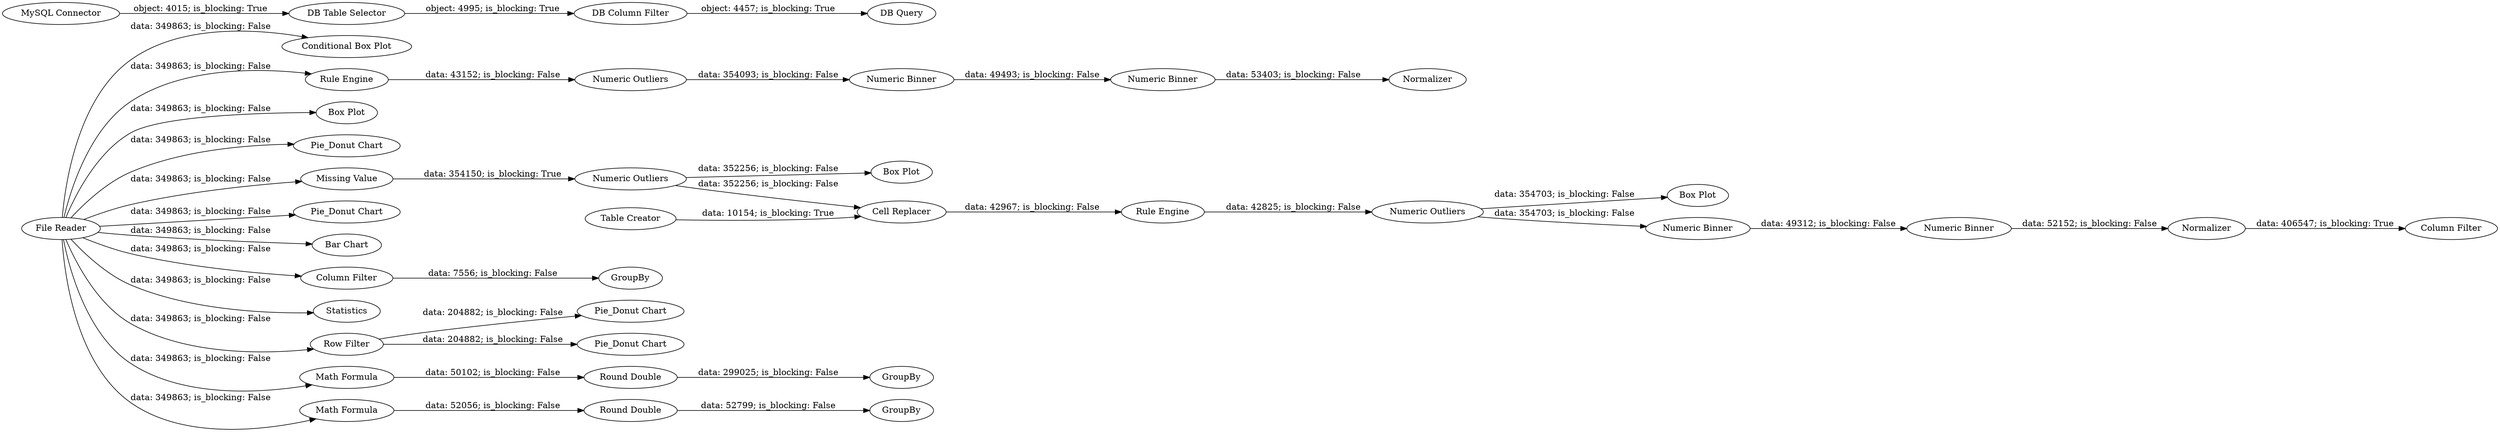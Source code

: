 digraph {
	"-4380997613551784815_63" [label="Conditional Box Plot"]
	"-4380997613551784815_25" [label="Pie_Donut Chart"]
	"-4380997613551784815_31" [label="MySQL Connector"]
	"-4380997613551784815_53" [label="Numeric Binner"]
	"-4380997613551784815_40" [label="Missing Value"]
	"-4380997613551784815_41" [label="Box Plot"]
	"-4380997613551784815_2" [label="Pie_Donut Chart"]
	"-4380997613551784815_44" [label="Numeric Outliers"]
	"-4380997613551784815_52" [label="Rule Engine"]
	"-4380997613551784815_56" [label="Table Creator"]
	"-4380997613551784815_36" [label="DB Query"]
	"-4380997613551784815_43" [label=GroupBy]
	"-4380997613551784815_51" [label="Numeric Outliers"]
	"-4380997613551784815_33" [label="DB Table Selector"]
	"-4380997613551784815_50" [label="Rule Engine"]
	"-4380997613551784815_46" [label="Numeric Binner"]
	"-4380997613551784815_18" [label="Round Double"]
	"-4380997613551784815_61" [label="Column Filter"]
	"-4380997613551784815_28" [label="Pie_Donut Chart"]
	"-4380997613551784815_54" [label=Normalizer]
	"-4380997613551784815_62" [label="Bar Chart"]
	"-4380997613551784815_58" [label="Numeric Outliers"]
	"-4380997613551784815_10" [label="Math Formula"]
	"-4380997613551784815_59" [label="Box Plot"]
	"-4380997613551784815_23" [label="Round Double"]
	"-4380997613551784815_39" [label=Statistics]
	"-4380997613551784815_45" [label="Cell Replacer"]
	"-4380997613551784815_22" [label=GroupBy]
	"-4380997613551784815_21" [label=GroupBy]
	"-4380997613551784815_47" [label="Numeric Binner"]
	"-4380997613551784815_1" [label="File Reader"]
	"-4380997613551784815_49" [label=Normalizer]
	"-4380997613551784815_42" [label="Column Filter"]
	"-4380997613551784815_60" [label="Box Plot"]
	"-4380997613551784815_55" [label="Numeric Binner"]
	"-4380997613551784815_29" [label="Pie_Donut Chart"]
	"-4380997613551784815_27" [label="Row Filter"]
	"-4380997613551784815_5" [label="Math Formula"]
	"-4380997613551784815_35" [label="DB Column Filter"]
	"-4380997613551784815_47" -> "-4380997613551784815_49" [label="data: 53403; is_blocking: False"]
	"-4380997613551784815_1" -> "-4380997613551784815_41" [label="data: 349863; is_blocking: False"]
	"-4380997613551784815_23" -> "-4380997613551784815_22" [label="data: 299025; is_blocking: False"]
	"-4380997613551784815_42" -> "-4380997613551784815_43" [label="data: 7556; is_blocking: False"]
	"-4380997613551784815_58" -> "-4380997613551784815_59" [label="data: 352256; is_blocking: False"]
	"-4380997613551784815_55" -> "-4380997613551784815_53" [label="data: 49312; is_blocking: False"]
	"-4380997613551784815_1" -> "-4380997613551784815_50" [label="data: 349863; is_blocking: False"]
	"-4380997613551784815_52" -> "-4380997613551784815_51" [label="data: 42825; is_blocking: False"]
	"-4380997613551784815_33" -> "-4380997613551784815_35" [label="object: 4995; is_blocking: True"]
	"-4380997613551784815_27" -> "-4380997613551784815_25" [label="data: 204882; is_blocking: False"]
	"-4380997613551784815_44" -> "-4380997613551784815_46" [label="data: 354093; is_blocking: False"]
	"-4380997613551784815_50" -> "-4380997613551784815_44" [label="data: 43152; is_blocking: False"]
	"-4380997613551784815_46" -> "-4380997613551784815_47" [label="data: 49493; is_blocking: False"]
	"-4380997613551784815_51" -> "-4380997613551784815_55" [label="data: 354703; is_blocking: False"]
	"-4380997613551784815_51" -> "-4380997613551784815_60" [label="data: 354703; is_blocking: False"]
	"-4380997613551784815_18" -> "-4380997613551784815_21" [label="data: 52799; is_blocking: False"]
	"-4380997613551784815_35" -> "-4380997613551784815_36" [label="object: 4457; is_blocking: True"]
	"-4380997613551784815_1" -> "-4380997613551784815_27" [label="data: 349863; is_blocking: False"]
	"-4380997613551784815_1" -> "-4380997613551784815_2" [label="data: 349863; is_blocking: False"]
	"-4380997613551784815_58" -> "-4380997613551784815_45" [label="data: 352256; is_blocking: False"]
	"-4380997613551784815_5" -> "-4380997613551784815_18" [label="data: 52056; is_blocking: False"]
	"-4380997613551784815_1" -> "-4380997613551784815_28" [label="data: 349863; is_blocking: False"]
	"-4380997613551784815_45" -> "-4380997613551784815_52" [label="data: 42967; is_blocking: False"]
	"-4380997613551784815_1" -> "-4380997613551784815_63" [label="data: 349863; is_blocking: False"]
	"-4380997613551784815_31" -> "-4380997613551784815_33" [label="object: 4015; is_blocking: True"]
	"-4380997613551784815_1" -> "-4380997613551784815_39" [label="data: 349863; is_blocking: False"]
	"-4380997613551784815_1" -> "-4380997613551784815_62" [label="data: 349863; is_blocking: False"]
	"-4380997613551784815_40" -> "-4380997613551784815_58" [label="data: 354150; is_blocking: True"]
	"-4380997613551784815_27" -> "-4380997613551784815_29" [label="data: 204882; is_blocking: False"]
	"-4380997613551784815_1" -> "-4380997613551784815_40" [label="data: 349863; is_blocking: False"]
	"-4380997613551784815_1" -> "-4380997613551784815_5" [label="data: 349863; is_blocking: False"]
	"-4380997613551784815_54" -> "-4380997613551784815_61" [label="data: 406547; is_blocking: True"]
	"-4380997613551784815_1" -> "-4380997613551784815_42" [label="data: 349863; is_blocking: False"]
	"-4380997613551784815_1" -> "-4380997613551784815_10" [label="data: 349863; is_blocking: False"]
	"-4380997613551784815_56" -> "-4380997613551784815_45" [label="data: 10154; is_blocking: True"]
	"-4380997613551784815_53" -> "-4380997613551784815_54" [label="data: 52152; is_blocking: False"]
	"-4380997613551784815_10" -> "-4380997613551784815_23" [label="data: 50102; is_blocking: False"]
	rankdir=LR
}
